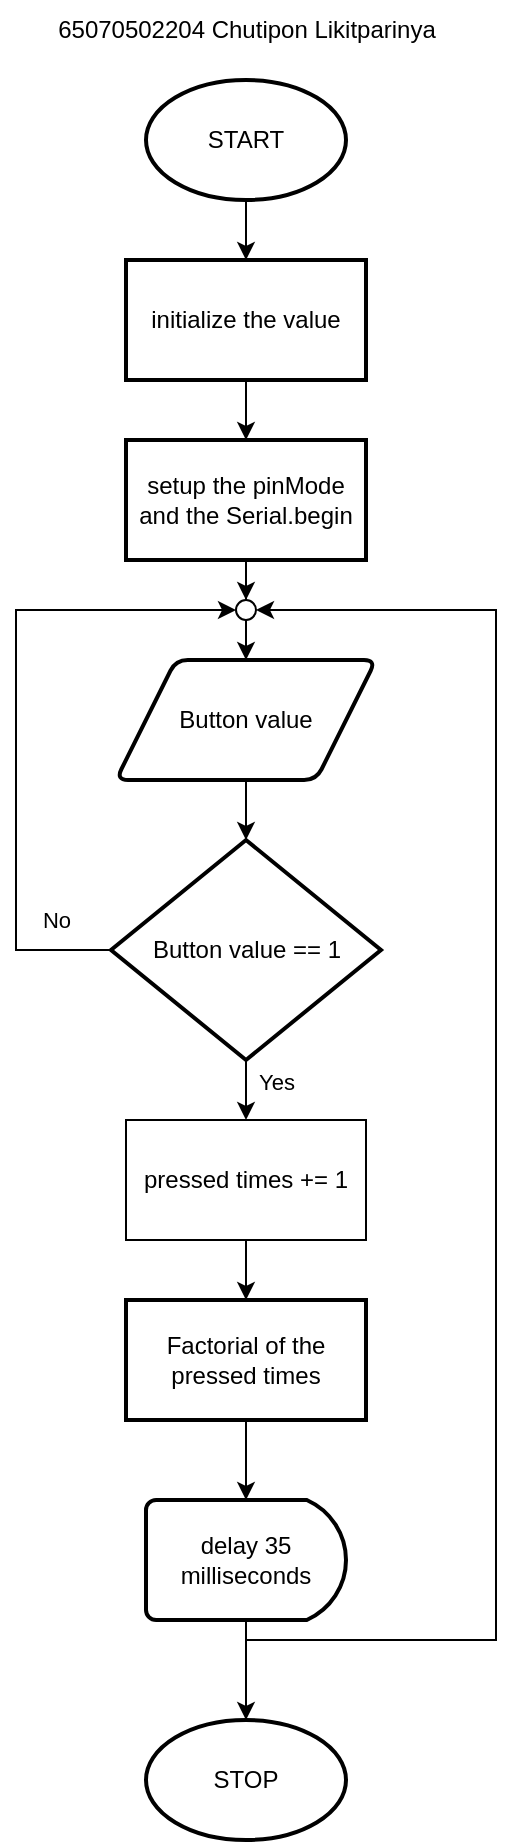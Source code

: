 <mxfile version="24.2.0" type="github">
  <diagram id="C5RBs43oDa-KdzZeNtuy" name="Page-1">
    <mxGraphModel dx="1105" dy="586" grid="1" gridSize="10" guides="1" tooltips="1" connect="1" arrows="1" fold="1" page="1" pageScale="1" pageWidth="827" pageHeight="1169" math="0" shadow="0">
      <root>
        <mxCell id="WIyWlLk6GJQsqaUBKTNV-0" />
        <mxCell id="WIyWlLk6GJQsqaUBKTNV-1" parent="WIyWlLk6GJQsqaUBKTNV-0" />
        <mxCell id="55BJasFtDEPykcvWfGNE-2" value="" style="edgeStyle=orthogonalEdgeStyle;rounded=0;orthogonalLoop=1;jettySize=auto;html=1;" edge="1" parent="WIyWlLk6GJQsqaUBKTNV-1" source="55BJasFtDEPykcvWfGNE-0" target="55BJasFtDEPykcvWfGNE-1">
          <mxGeometry relative="1" as="geometry" />
        </mxCell>
        <mxCell id="55BJasFtDEPykcvWfGNE-0" value="START" style="strokeWidth=2;html=1;shape=mxgraph.flowchart.start_1;whiteSpace=wrap;" vertex="1" parent="WIyWlLk6GJQsqaUBKTNV-1">
          <mxGeometry x="375" y="90" width="100" height="60" as="geometry" />
        </mxCell>
        <mxCell id="55BJasFtDEPykcvWfGNE-4" value="" style="edgeStyle=orthogonalEdgeStyle;rounded=0;orthogonalLoop=1;jettySize=auto;html=1;" edge="1" parent="WIyWlLk6GJQsqaUBKTNV-1" source="55BJasFtDEPykcvWfGNE-1" target="55BJasFtDEPykcvWfGNE-3">
          <mxGeometry relative="1" as="geometry" />
        </mxCell>
        <mxCell id="55BJasFtDEPykcvWfGNE-1" value="initialize the value" style="whiteSpace=wrap;html=1;strokeWidth=2;" vertex="1" parent="WIyWlLk6GJQsqaUBKTNV-1">
          <mxGeometry x="365" y="180" width="120" height="60" as="geometry" />
        </mxCell>
        <mxCell id="55BJasFtDEPykcvWfGNE-6" value="" style="edgeStyle=orthogonalEdgeStyle;rounded=0;orthogonalLoop=1;jettySize=auto;html=1;entryX=0.5;entryY=0;entryDx=0;entryDy=0;entryPerimeter=0;" edge="1" parent="WIyWlLk6GJQsqaUBKTNV-1" source="55BJasFtDEPykcvWfGNE-3" target="55BJasFtDEPykcvWfGNE-12">
          <mxGeometry relative="1" as="geometry" />
        </mxCell>
        <mxCell id="55BJasFtDEPykcvWfGNE-3" value="setup the pinMode and the Serial.begin" style="whiteSpace=wrap;html=1;strokeWidth=2;" vertex="1" parent="WIyWlLk6GJQsqaUBKTNV-1">
          <mxGeometry x="365" y="270" width="120" height="60" as="geometry" />
        </mxCell>
        <mxCell id="55BJasFtDEPykcvWfGNE-7" style="edgeStyle=orthogonalEdgeStyle;rounded=0;orthogonalLoop=1;jettySize=auto;html=1;entryX=0;entryY=0.5;entryDx=0;entryDy=0;entryPerimeter=0;exitX=0;exitY=0.5;exitDx=0;exitDy=0;" edge="1" parent="WIyWlLk6GJQsqaUBKTNV-1" source="55BJasFtDEPykcvWfGNE-5" target="55BJasFtDEPykcvWfGNE-12">
          <mxGeometry relative="1" as="geometry">
            <mxPoint x="425" y="340" as="targetPoint" />
            <Array as="points">
              <mxPoint x="310" y="525" />
              <mxPoint x="310" y="355" />
            </Array>
          </mxGeometry>
        </mxCell>
        <mxCell id="55BJasFtDEPykcvWfGNE-8" value="No" style="edgeLabel;html=1;align=center;verticalAlign=middle;resizable=0;points=[];" vertex="1" connectable="0" parent="55BJasFtDEPykcvWfGNE-7">
          <mxGeometry x="-0.738" y="-1" relative="1" as="geometry">
            <mxPoint x="15" y="-14" as="offset" />
          </mxGeometry>
        </mxCell>
        <mxCell id="55BJasFtDEPykcvWfGNE-10" value="" style="edgeStyle=orthogonalEdgeStyle;rounded=0;orthogonalLoop=1;jettySize=auto;html=1;entryX=0.5;entryY=0;entryDx=0;entryDy=0;" edge="1" parent="WIyWlLk6GJQsqaUBKTNV-1" source="55BJasFtDEPykcvWfGNE-5" target="55BJasFtDEPykcvWfGNE-27">
          <mxGeometry relative="1" as="geometry" />
        </mxCell>
        <mxCell id="55BJasFtDEPykcvWfGNE-11" value="Yes" style="edgeLabel;html=1;align=center;verticalAlign=middle;resizable=0;points=[];" vertex="1" connectable="0" parent="55BJasFtDEPykcvWfGNE-10">
          <mxGeometry x="-0.581" y="1" relative="1" as="geometry">
            <mxPoint x="14" as="offset" />
          </mxGeometry>
        </mxCell>
        <mxCell id="55BJasFtDEPykcvWfGNE-5" value="Button value == 1" style="rhombus;whiteSpace=wrap;html=1;strokeWidth=2;" vertex="1" parent="WIyWlLk6GJQsqaUBKTNV-1">
          <mxGeometry x="357.5" y="470" width="135" height="110" as="geometry" />
        </mxCell>
        <mxCell id="55BJasFtDEPykcvWfGNE-22" value="" style="edgeStyle=orthogonalEdgeStyle;rounded=0;orthogonalLoop=1;jettySize=auto;html=1;entryX=0.5;entryY=0;entryDx=0;entryDy=0;entryPerimeter=0;" edge="1" parent="WIyWlLk6GJQsqaUBKTNV-1" source="55BJasFtDEPykcvWfGNE-9" target="55BJasFtDEPykcvWfGNE-23">
          <mxGeometry relative="1" as="geometry">
            <mxPoint x="425" y="700" as="targetPoint" />
          </mxGeometry>
        </mxCell>
        <mxCell id="55BJasFtDEPykcvWfGNE-9" value="Factorial of the pressed times" style="whiteSpace=wrap;html=1;strokeWidth=2;" vertex="1" parent="WIyWlLk6GJQsqaUBKTNV-1">
          <mxGeometry x="365" y="700" width="120" height="60" as="geometry" />
        </mxCell>
        <mxCell id="55BJasFtDEPykcvWfGNE-15" value="" style="edgeStyle=orthogonalEdgeStyle;rounded=0;orthogonalLoop=1;jettySize=auto;html=1;" edge="1" parent="WIyWlLk6GJQsqaUBKTNV-1" source="55BJasFtDEPykcvWfGNE-17" target="55BJasFtDEPykcvWfGNE-5">
          <mxGeometry relative="1" as="geometry" />
        </mxCell>
        <mxCell id="55BJasFtDEPykcvWfGNE-12" value="" style="verticalLabelPosition=bottom;verticalAlign=top;html=1;shape=mxgraph.flowchart.on-page_reference;" vertex="1" parent="WIyWlLk6GJQsqaUBKTNV-1">
          <mxGeometry x="420" y="350" width="10" height="10" as="geometry" />
        </mxCell>
        <mxCell id="55BJasFtDEPykcvWfGNE-18" value="" style="edgeStyle=orthogonalEdgeStyle;rounded=0;orthogonalLoop=1;jettySize=auto;html=1;" edge="1" parent="WIyWlLk6GJQsqaUBKTNV-1" source="55BJasFtDEPykcvWfGNE-12" target="55BJasFtDEPykcvWfGNE-17">
          <mxGeometry relative="1" as="geometry">
            <mxPoint x="425" y="360" as="sourcePoint" />
            <mxPoint x="425" y="470" as="targetPoint" />
          </mxGeometry>
        </mxCell>
        <mxCell id="55BJasFtDEPykcvWfGNE-17" value="Button value" style="shape=parallelogram;html=1;strokeWidth=2;perimeter=parallelogramPerimeter;whiteSpace=wrap;rounded=1;arcSize=12;size=0.23;" vertex="1" parent="WIyWlLk6GJQsqaUBKTNV-1">
          <mxGeometry x="360" y="380" width="130" height="60" as="geometry" />
        </mxCell>
        <mxCell id="55BJasFtDEPykcvWfGNE-20" style="edgeStyle=orthogonalEdgeStyle;rounded=0;orthogonalLoop=1;jettySize=auto;html=1;entryX=1;entryY=0.5;entryDx=0;entryDy=0;entryPerimeter=0;" edge="1" parent="WIyWlLk6GJQsqaUBKTNV-1" target="55BJasFtDEPykcvWfGNE-12">
          <mxGeometry relative="1" as="geometry">
            <mxPoint x="425" y="870" as="sourcePoint" />
            <Array as="points">
              <mxPoint x="425" y="870" />
              <mxPoint x="550" y="870" />
              <mxPoint x="550" y="355" />
            </Array>
          </mxGeometry>
        </mxCell>
        <mxCell id="55BJasFtDEPykcvWfGNE-25" value="" style="edgeStyle=orthogonalEdgeStyle;rounded=0;orthogonalLoop=1;jettySize=auto;html=1;" edge="1" parent="WIyWlLk6GJQsqaUBKTNV-1" source="55BJasFtDEPykcvWfGNE-23" target="55BJasFtDEPykcvWfGNE-24">
          <mxGeometry relative="1" as="geometry" />
        </mxCell>
        <mxCell id="55BJasFtDEPykcvWfGNE-23" value="delay 35 milliseconds" style="strokeWidth=2;html=1;shape=mxgraph.flowchart.delay;whiteSpace=wrap;" vertex="1" parent="WIyWlLk6GJQsqaUBKTNV-1">
          <mxGeometry x="375" y="800" width="100" height="60" as="geometry" />
        </mxCell>
        <mxCell id="55BJasFtDEPykcvWfGNE-24" value="STOP" style="strokeWidth=2;html=1;shape=mxgraph.flowchart.start_1;whiteSpace=wrap;" vertex="1" parent="WIyWlLk6GJQsqaUBKTNV-1">
          <mxGeometry x="375" y="910" width="100" height="60" as="geometry" />
        </mxCell>
        <mxCell id="55BJasFtDEPykcvWfGNE-26" value="65070502204 Chutipon Likitparinya" style="text;html=1;align=center;verticalAlign=middle;resizable=0;points=[];autosize=1;strokeColor=none;fillColor=none;" vertex="1" parent="WIyWlLk6GJQsqaUBKTNV-1">
          <mxGeometry x="320" y="50" width="210" height="30" as="geometry" />
        </mxCell>
        <mxCell id="55BJasFtDEPykcvWfGNE-28" value="" style="edgeStyle=orthogonalEdgeStyle;rounded=0;orthogonalLoop=1;jettySize=auto;html=1;" edge="1" parent="WIyWlLk6GJQsqaUBKTNV-1" source="55BJasFtDEPykcvWfGNE-27" target="55BJasFtDEPykcvWfGNE-9">
          <mxGeometry relative="1" as="geometry" />
        </mxCell>
        <mxCell id="55BJasFtDEPykcvWfGNE-27" value="pressed times += 1" style="whiteSpace=wrap;html=1;" vertex="1" parent="WIyWlLk6GJQsqaUBKTNV-1">
          <mxGeometry x="365" y="610" width="120" height="60" as="geometry" />
        </mxCell>
      </root>
    </mxGraphModel>
  </diagram>
</mxfile>
